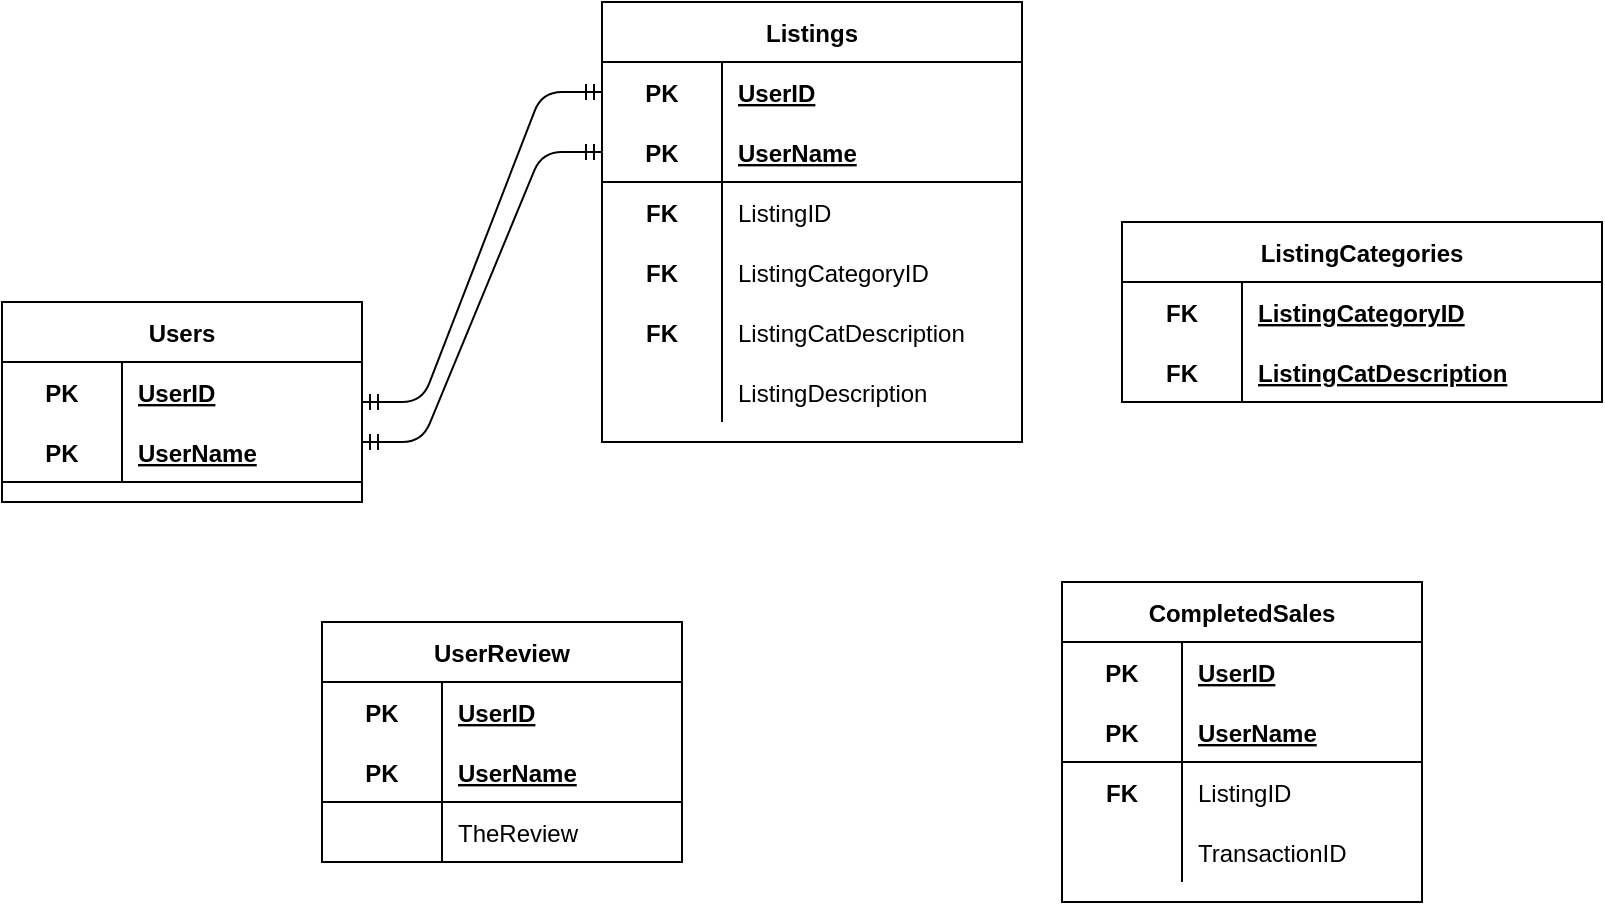 <mxfile version="14.3.1" type="github">
  <diagram id="fB64tMOYFkFWQUvkLbui" name="Page-1">
    <mxGraphModel dx="1038" dy="587" grid="1" gridSize="10" guides="1" tooltips="1" connect="1" arrows="1" fold="1" page="1" pageScale="1" pageWidth="850" pageHeight="1100" math="0" shadow="0">
      <root>
        <mxCell id="0" />
        <mxCell id="1" parent="0" />
        <mxCell id="xFfkrpB8t_EoLugRh91A-27" value="UserReview" style="shape=table;startSize=30;container=1;collapsible=1;childLayout=tableLayout;fixedRows=1;rowLines=0;fontStyle=1;align=center;resizeLast=1;" parent="1" vertex="1">
          <mxGeometry x="180" y="340" width="180" height="120" as="geometry" />
        </mxCell>
        <mxCell id="xFfkrpB8t_EoLugRh91A-28" value="" style="shape=partialRectangle;collapsible=0;dropTarget=0;pointerEvents=0;fillColor=none;top=0;left=0;bottom=0;right=0;points=[[0,0.5],[1,0.5]];portConstraint=eastwest;" parent="xFfkrpB8t_EoLugRh91A-27" vertex="1">
          <mxGeometry y="30" width="180" height="30" as="geometry" />
        </mxCell>
        <mxCell id="xFfkrpB8t_EoLugRh91A-29" value="PK" style="shape=partialRectangle;connectable=0;fillColor=none;top=0;left=0;bottom=0;right=0;fontStyle=1;overflow=hidden;" parent="xFfkrpB8t_EoLugRh91A-28" vertex="1">
          <mxGeometry width="60" height="30" as="geometry" />
        </mxCell>
        <mxCell id="xFfkrpB8t_EoLugRh91A-30" value="UserID" style="shape=partialRectangle;connectable=0;fillColor=none;top=0;left=0;bottom=0;right=0;align=left;spacingLeft=6;fontStyle=5;overflow=hidden;" parent="xFfkrpB8t_EoLugRh91A-28" vertex="1">
          <mxGeometry x="60" width="120" height="30" as="geometry" />
        </mxCell>
        <mxCell id="xFfkrpB8t_EoLugRh91A-31" value="" style="shape=partialRectangle;collapsible=0;dropTarget=0;pointerEvents=0;fillColor=none;top=0;left=0;bottom=1;right=0;points=[[0,0.5],[1,0.5]];portConstraint=eastwest;" parent="xFfkrpB8t_EoLugRh91A-27" vertex="1">
          <mxGeometry y="60" width="180" height="30" as="geometry" />
        </mxCell>
        <mxCell id="xFfkrpB8t_EoLugRh91A-32" value="PK" style="shape=partialRectangle;connectable=0;fillColor=none;top=0;left=0;bottom=0;right=0;fontStyle=1;overflow=hidden;" parent="xFfkrpB8t_EoLugRh91A-31" vertex="1">
          <mxGeometry width="60" height="30" as="geometry" />
        </mxCell>
        <mxCell id="xFfkrpB8t_EoLugRh91A-33" value="UserName" style="shape=partialRectangle;connectable=0;fillColor=none;top=0;left=0;bottom=0;right=0;align=left;spacingLeft=6;fontStyle=5;overflow=hidden;" parent="xFfkrpB8t_EoLugRh91A-31" vertex="1">
          <mxGeometry x="60" width="120" height="30" as="geometry" />
        </mxCell>
        <mxCell id="xFfkrpB8t_EoLugRh91A-34" value="" style="shape=partialRectangle;collapsible=0;dropTarget=0;pointerEvents=0;fillColor=none;top=0;left=0;bottom=0;right=0;points=[[0,0.5],[1,0.5]];portConstraint=eastwest;" parent="xFfkrpB8t_EoLugRh91A-27" vertex="1">
          <mxGeometry y="90" width="180" height="30" as="geometry" />
        </mxCell>
        <mxCell id="xFfkrpB8t_EoLugRh91A-35" value="" style="shape=partialRectangle;connectable=0;fillColor=none;top=0;left=0;bottom=0;right=0;editable=1;overflow=hidden;" parent="xFfkrpB8t_EoLugRh91A-34" vertex="1">
          <mxGeometry width="60" height="30" as="geometry" />
        </mxCell>
        <mxCell id="xFfkrpB8t_EoLugRh91A-36" value="TheReview" style="shape=partialRectangle;connectable=0;fillColor=none;top=0;left=0;bottom=0;right=0;align=left;spacingLeft=6;overflow=hidden;" parent="xFfkrpB8t_EoLugRh91A-34" vertex="1">
          <mxGeometry x="60" width="120" height="30" as="geometry" />
        </mxCell>
        <mxCell id="xFfkrpB8t_EoLugRh91A-53" value="Users" style="shape=table;startSize=30;container=1;collapsible=1;childLayout=tableLayout;fixedRows=1;rowLines=0;fontStyle=1;align=center;resizeLast=1;" parent="1" vertex="1">
          <mxGeometry x="20" y="180" width="180" height="100" as="geometry" />
        </mxCell>
        <mxCell id="xFfkrpB8t_EoLugRh91A-54" value="" style="shape=partialRectangle;collapsible=0;dropTarget=0;pointerEvents=0;fillColor=none;top=0;left=0;bottom=0;right=0;points=[[0,0.5],[1,0.5]];portConstraint=eastwest;" parent="xFfkrpB8t_EoLugRh91A-53" vertex="1">
          <mxGeometry y="30" width="180" height="30" as="geometry" />
        </mxCell>
        <mxCell id="xFfkrpB8t_EoLugRh91A-55" value="PK" style="shape=partialRectangle;connectable=0;fillColor=none;top=0;left=0;bottom=0;right=0;fontStyle=1;overflow=hidden;" parent="xFfkrpB8t_EoLugRh91A-54" vertex="1">
          <mxGeometry width="60" height="30" as="geometry" />
        </mxCell>
        <mxCell id="xFfkrpB8t_EoLugRh91A-56" value="UserID" style="shape=partialRectangle;connectable=0;fillColor=none;top=0;left=0;bottom=0;right=0;align=left;spacingLeft=6;fontStyle=5;overflow=hidden;" parent="xFfkrpB8t_EoLugRh91A-54" vertex="1">
          <mxGeometry x="60" width="120" height="30" as="geometry" />
        </mxCell>
        <mxCell id="xFfkrpB8t_EoLugRh91A-57" value="" style="shape=partialRectangle;collapsible=0;dropTarget=0;pointerEvents=0;fillColor=none;top=0;left=0;bottom=1;right=0;points=[[0,0.5],[1,0.5]];portConstraint=eastwest;" parent="xFfkrpB8t_EoLugRh91A-53" vertex="1">
          <mxGeometry y="60" width="180" height="30" as="geometry" />
        </mxCell>
        <mxCell id="xFfkrpB8t_EoLugRh91A-58" value="PK" style="shape=partialRectangle;connectable=0;fillColor=none;top=0;left=0;bottom=0;right=0;fontStyle=1;overflow=hidden;" parent="xFfkrpB8t_EoLugRh91A-57" vertex="1">
          <mxGeometry width="60" height="30" as="geometry" />
        </mxCell>
        <mxCell id="xFfkrpB8t_EoLugRh91A-59" value="UserName" style="shape=partialRectangle;connectable=0;fillColor=none;top=0;left=0;bottom=0;right=0;align=left;spacingLeft=6;fontStyle=5;overflow=hidden;" parent="xFfkrpB8t_EoLugRh91A-57" vertex="1">
          <mxGeometry x="60" width="120" height="30" as="geometry" />
        </mxCell>
        <mxCell id="xFfkrpB8t_EoLugRh91A-66" value="ListingCategories" style="shape=table;startSize=30;container=1;collapsible=1;childLayout=tableLayout;fixedRows=1;rowLines=0;fontStyle=1;align=center;resizeLast=1;" parent="1" vertex="1">
          <mxGeometry x="580" y="140" width="240" height="90" as="geometry" />
        </mxCell>
        <mxCell id="xFfkrpB8t_EoLugRh91A-67" value="" style="shape=partialRectangle;collapsible=0;dropTarget=0;pointerEvents=0;fillColor=none;top=0;left=0;bottom=0;right=0;points=[[0,0.5],[1,0.5]];portConstraint=eastwest;" parent="xFfkrpB8t_EoLugRh91A-66" vertex="1">
          <mxGeometry y="30" width="240" height="30" as="geometry" />
        </mxCell>
        <mxCell id="xFfkrpB8t_EoLugRh91A-68" value="FK" style="shape=partialRectangle;connectable=0;fillColor=none;top=0;left=0;bottom=0;right=0;fontStyle=1;overflow=hidden;" parent="xFfkrpB8t_EoLugRh91A-67" vertex="1">
          <mxGeometry width="60" height="30" as="geometry" />
        </mxCell>
        <mxCell id="xFfkrpB8t_EoLugRh91A-69" value="ListingCategoryID" style="shape=partialRectangle;connectable=0;fillColor=none;top=0;left=0;bottom=0;right=0;align=left;spacingLeft=6;fontStyle=5;overflow=hidden;" parent="xFfkrpB8t_EoLugRh91A-67" vertex="1">
          <mxGeometry x="60" width="180" height="30" as="geometry" />
        </mxCell>
        <mxCell id="xFfkrpB8t_EoLugRh91A-70" value="" style="shape=partialRectangle;collapsible=0;dropTarget=0;pointerEvents=0;fillColor=none;top=0;left=0;bottom=1;right=0;points=[[0,0.5],[1,0.5]];portConstraint=eastwest;" parent="xFfkrpB8t_EoLugRh91A-66" vertex="1">
          <mxGeometry y="60" width="240" height="30" as="geometry" />
        </mxCell>
        <mxCell id="xFfkrpB8t_EoLugRh91A-71" value="FK" style="shape=partialRectangle;connectable=0;fillColor=none;top=0;left=0;bottom=0;right=0;fontStyle=1;overflow=hidden;" parent="xFfkrpB8t_EoLugRh91A-70" vertex="1">
          <mxGeometry width="60" height="30" as="geometry" />
        </mxCell>
        <mxCell id="xFfkrpB8t_EoLugRh91A-72" value="ListingCatDescription" style="shape=partialRectangle;connectable=0;fillColor=none;top=0;left=0;bottom=0;right=0;align=left;spacingLeft=6;fontStyle=5;overflow=hidden;" parent="xFfkrpB8t_EoLugRh91A-70" vertex="1">
          <mxGeometry x="60" width="180" height="30" as="geometry" />
        </mxCell>
        <mxCell id="2J5BGBihmixoxJaA6tt8-1" value="Listings" style="shape=table;startSize=30;container=1;collapsible=1;childLayout=tableLayout;fixedRows=1;rowLines=0;fontStyle=1;align=center;resizeLast=1;" parent="1" vertex="1">
          <mxGeometry x="320" y="30" width="210" height="220" as="geometry" />
        </mxCell>
        <mxCell id="2J5BGBihmixoxJaA6tt8-2" value="" style="shape=partialRectangle;collapsible=0;dropTarget=0;pointerEvents=0;fillColor=none;top=0;left=0;bottom=0;right=0;points=[[0,0.5],[1,0.5]];portConstraint=eastwest;" parent="2J5BGBihmixoxJaA6tt8-1" vertex="1">
          <mxGeometry y="30" width="210" height="30" as="geometry" />
        </mxCell>
        <mxCell id="2J5BGBihmixoxJaA6tt8-3" value="PK" style="shape=partialRectangle;connectable=0;fillColor=none;top=0;left=0;bottom=0;right=0;fontStyle=1;overflow=hidden;" parent="2J5BGBihmixoxJaA6tt8-2" vertex="1">
          <mxGeometry width="60" height="30" as="geometry" />
        </mxCell>
        <mxCell id="2J5BGBihmixoxJaA6tt8-4" value="UserID" style="shape=partialRectangle;connectable=0;fillColor=none;top=0;left=0;bottom=0;right=0;align=left;spacingLeft=6;fontStyle=5;overflow=hidden;" parent="2J5BGBihmixoxJaA6tt8-2" vertex="1">
          <mxGeometry x="60" width="150" height="30" as="geometry" />
        </mxCell>
        <mxCell id="2J5BGBihmixoxJaA6tt8-5" value="" style="shape=partialRectangle;collapsible=0;dropTarget=0;pointerEvents=0;fillColor=none;top=0;left=0;bottom=1;right=0;points=[[0,0.5],[1,0.5]];portConstraint=eastwest;" parent="2J5BGBihmixoxJaA6tt8-1" vertex="1">
          <mxGeometry y="60" width="210" height="30" as="geometry" />
        </mxCell>
        <mxCell id="2J5BGBihmixoxJaA6tt8-6" value="PK" style="shape=partialRectangle;connectable=0;fillColor=none;top=0;left=0;bottom=0;right=0;fontStyle=1;overflow=hidden;" parent="2J5BGBihmixoxJaA6tt8-5" vertex="1">
          <mxGeometry width="60" height="30" as="geometry" />
        </mxCell>
        <mxCell id="2J5BGBihmixoxJaA6tt8-7" value="UserName" style="shape=partialRectangle;connectable=0;fillColor=none;top=0;left=0;bottom=0;right=0;align=left;spacingLeft=6;fontStyle=5;overflow=hidden;" parent="2J5BGBihmixoxJaA6tt8-5" vertex="1">
          <mxGeometry x="60" width="150" height="30" as="geometry" />
        </mxCell>
        <mxCell id="2J5BGBihmixoxJaA6tt8-14" value="" style="shape=partialRectangle;collapsible=0;dropTarget=0;pointerEvents=0;fillColor=none;top=0;left=0;bottom=0;right=0;points=[[0,0.5],[1,0.5]];portConstraint=eastwest;" parent="2J5BGBihmixoxJaA6tt8-1" vertex="1">
          <mxGeometry y="90" width="210" height="30" as="geometry" />
        </mxCell>
        <mxCell id="2J5BGBihmixoxJaA6tt8-15" value="FK" style="shape=partialRectangle;connectable=0;fillColor=none;top=0;left=0;bottom=0;right=0;fontStyle=1;overflow=hidden;" parent="2J5BGBihmixoxJaA6tt8-14" vertex="1">
          <mxGeometry width="60" height="30" as="geometry" />
        </mxCell>
        <mxCell id="2J5BGBihmixoxJaA6tt8-16" value="ListingID" style="shape=partialRectangle;connectable=0;fillColor=none;top=0;left=0;bottom=0;right=0;align=left;spacingLeft=6;fontStyle=0;overflow=hidden;" parent="2J5BGBihmixoxJaA6tt8-14" vertex="1">
          <mxGeometry x="60" width="150" height="30" as="geometry" />
        </mxCell>
        <mxCell id="2J5BGBihmixoxJaA6tt8-17" value="" style="shape=partialRectangle;collapsible=0;dropTarget=0;pointerEvents=0;fillColor=none;top=0;left=0;bottom=0;right=0;points=[[0,0.5],[1,0.5]];portConstraint=eastwest;" parent="2J5BGBihmixoxJaA6tt8-1" vertex="1">
          <mxGeometry y="120" width="210" height="30" as="geometry" />
        </mxCell>
        <mxCell id="2J5BGBihmixoxJaA6tt8-18" value="FK" style="shape=partialRectangle;connectable=0;fillColor=none;top=0;left=0;bottom=0;right=0;fontStyle=1;overflow=hidden;" parent="2J5BGBihmixoxJaA6tt8-17" vertex="1">
          <mxGeometry width="60" height="30" as="geometry" />
        </mxCell>
        <mxCell id="2J5BGBihmixoxJaA6tt8-19" value="ListingCategoryID" style="shape=partialRectangle;connectable=0;fillColor=none;top=0;left=0;bottom=0;right=0;align=left;spacingLeft=6;fontStyle=0;overflow=hidden;" parent="2J5BGBihmixoxJaA6tt8-17" vertex="1">
          <mxGeometry x="60" width="150" height="30" as="geometry" />
        </mxCell>
        <mxCell id="cMP1e0_fmIWZxjMMPKLq-1" value="" style="shape=partialRectangle;collapsible=0;dropTarget=0;pointerEvents=0;fillColor=none;top=0;left=0;bottom=0;right=0;points=[[0,0.5],[1,0.5]];portConstraint=eastwest;" vertex="1" parent="2J5BGBihmixoxJaA6tt8-1">
          <mxGeometry y="150" width="210" height="30" as="geometry" />
        </mxCell>
        <mxCell id="cMP1e0_fmIWZxjMMPKLq-2" value="FK" style="shape=partialRectangle;connectable=0;fillColor=none;top=0;left=0;bottom=0;right=0;fontStyle=1;overflow=hidden;" vertex="1" parent="cMP1e0_fmIWZxjMMPKLq-1">
          <mxGeometry width="60" height="30" as="geometry" />
        </mxCell>
        <mxCell id="cMP1e0_fmIWZxjMMPKLq-3" value="ListingCatDescription" style="shape=partialRectangle;connectable=0;fillColor=none;top=0;left=0;bottom=0;right=0;align=left;spacingLeft=6;fontStyle=0;overflow=hidden;" vertex="1" parent="cMP1e0_fmIWZxjMMPKLq-1">
          <mxGeometry x="60" width="150" height="30" as="geometry" />
        </mxCell>
        <mxCell id="2J5BGBihmixoxJaA6tt8-11" value="" style="shape=partialRectangle;collapsible=0;dropTarget=0;pointerEvents=0;fillColor=none;top=0;left=0;bottom=0;right=0;points=[[0,0.5],[1,0.5]];portConstraint=eastwest;" parent="2J5BGBihmixoxJaA6tt8-1" vertex="1">
          <mxGeometry y="180" width="210" height="30" as="geometry" />
        </mxCell>
        <mxCell id="2J5BGBihmixoxJaA6tt8-12" value="" style="shape=partialRectangle;connectable=0;fillColor=none;top=0;left=0;bottom=0;right=0;editable=1;overflow=hidden;" parent="2J5BGBihmixoxJaA6tt8-11" vertex="1">
          <mxGeometry width="60" height="30" as="geometry" />
        </mxCell>
        <mxCell id="2J5BGBihmixoxJaA6tt8-13" value="ListingDescription" style="shape=partialRectangle;connectable=0;fillColor=none;top=0;left=0;bottom=0;right=0;align=left;spacingLeft=6;overflow=hidden;" parent="2J5BGBihmixoxJaA6tt8-11" vertex="1">
          <mxGeometry x="60" width="150" height="30" as="geometry" />
        </mxCell>
        <mxCell id="cMP1e0_fmIWZxjMMPKLq-4" value="CompletedSales" style="shape=table;startSize=30;container=1;collapsible=1;childLayout=tableLayout;fixedRows=1;rowLines=0;fontStyle=1;align=center;resizeLast=1;" vertex="1" parent="1">
          <mxGeometry x="550" y="320" width="180" height="160" as="geometry" />
        </mxCell>
        <mxCell id="cMP1e0_fmIWZxjMMPKLq-5" value="" style="shape=partialRectangle;collapsible=0;dropTarget=0;pointerEvents=0;fillColor=none;top=0;left=0;bottom=0;right=0;points=[[0,0.5],[1,0.5]];portConstraint=eastwest;" vertex="1" parent="cMP1e0_fmIWZxjMMPKLq-4">
          <mxGeometry y="30" width="180" height="30" as="geometry" />
        </mxCell>
        <mxCell id="cMP1e0_fmIWZxjMMPKLq-6" value="PK" style="shape=partialRectangle;connectable=0;fillColor=none;top=0;left=0;bottom=0;right=0;fontStyle=1;overflow=hidden;" vertex="1" parent="cMP1e0_fmIWZxjMMPKLq-5">
          <mxGeometry width="60" height="30" as="geometry" />
        </mxCell>
        <mxCell id="cMP1e0_fmIWZxjMMPKLq-7" value="UserID" style="shape=partialRectangle;connectable=0;fillColor=none;top=0;left=0;bottom=0;right=0;align=left;spacingLeft=6;fontStyle=5;overflow=hidden;" vertex="1" parent="cMP1e0_fmIWZxjMMPKLq-5">
          <mxGeometry x="60" width="120" height="30" as="geometry" />
        </mxCell>
        <mxCell id="cMP1e0_fmIWZxjMMPKLq-8" value="" style="shape=partialRectangle;collapsible=0;dropTarget=0;pointerEvents=0;fillColor=none;top=0;left=0;bottom=1;right=0;points=[[0,0.5],[1,0.5]];portConstraint=eastwest;" vertex="1" parent="cMP1e0_fmIWZxjMMPKLq-4">
          <mxGeometry y="60" width="180" height="30" as="geometry" />
        </mxCell>
        <mxCell id="cMP1e0_fmIWZxjMMPKLq-9" value="PK" style="shape=partialRectangle;connectable=0;fillColor=none;top=0;left=0;bottom=0;right=0;fontStyle=1;overflow=hidden;" vertex="1" parent="cMP1e0_fmIWZxjMMPKLq-8">
          <mxGeometry width="60" height="30" as="geometry" />
        </mxCell>
        <mxCell id="cMP1e0_fmIWZxjMMPKLq-10" value="UserName" style="shape=partialRectangle;connectable=0;fillColor=none;top=0;left=0;bottom=0;right=0;align=left;spacingLeft=6;fontStyle=5;overflow=hidden;" vertex="1" parent="cMP1e0_fmIWZxjMMPKLq-8">
          <mxGeometry x="60" width="120" height="30" as="geometry" />
        </mxCell>
        <mxCell id="cMP1e0_fmIWZxjMMPKLq-17" value="" style="shape=partialRectangle;collapsible=0;dropTarget=0;pointerEvents=0;fillColor=none;top=0;left=0;bottom=0;right=0;points=[[0,0.5],[1,0.5]];portConstraint=eastwest;" vertex="1" parent="cMP1e0_fmIWZxjMMPKLq-4">
          <mxGeometry y="90" width="180" height="30" as="geometry" />
        </mxCell>
        <mxCell id="cMP1e0_fmIWZxjMMPKLq-18" value="FK" style="shape=partialRectangle;connectable=0;fillColor=none;top=0;left=0;bottom=0;right=0;fontStyle=1;overflow=hidden;" vertex="1" parent="cMP1e0_fmIWZxjMMPKLq-17">
          <mxGeometry width="60" height="30" as="geometry" />
        </mxCell>
        <mxCell id="cMP1e0_fmIWZxjMMPKLq-19" value="ListingID" style="shape=partialRectangle;connectable=0;fillColor=none;top=0;left=0;bottom=0;right=0;align=left;spacingLeft=6;fontStyle=0;overflow=hidden;" vertex="1" parent="cMP1e0_fmIWZxjMMPKLq-17">
          <mxGeometry x="60" width="120" height="30" as="geometry" />
        </mxCell>
        <mxCell id="cMP1e0_fmIWZxjMMPKLq-11" value="" style="shape=partialRectangle;collapsible=0;dropTarget=0;pointerEvents=0;fillColor=none;top=0;left=0;bottom=0;right=0;points=[[0,0.5],[1,0.5]];portConstraint=eastwest;" vertex="1" parent="cMP1e0_fmIWZxjMMPKLq-4">
          <mxGeometry y="120" width="180" height="30" as="geometry" />
        </mxCell>
        <mxCell id="cMP1e0_fmIWZxjMMPKLq-12" value="" style="shape=partialRectangle;connectable=0;fillColor=none;top=0;left=0;bottom=0;right=0;editable=1;overflow=hidden;" vertex="1" parent="cMP1e0_fmIWZxjMMPKLq-11">
          <mxGeometry width="60" height="30" as="geometry" />
        </mxCell>
        <mxCell id="cMP1e0_fmIWZxjMMPKLq-13" value="TransactionID" style="shape=partialRectangle;connectable=0;fillColor=none;top=0;left=0;bottom=0;right=0;align=left;spacingLeft=6;overflow=hidden;" vertex="1" parent="cMP1e0_fmIWZxjMMPKLq-11">
          <mxGeometry x="60" width="120" height="30" as="geometry" />
        </mxCell>
        <mxCell id="cMP1e0_fmIWZxjMMPKLq-21" value="" style="edgeStyle=entityRelationEdgeStyle;fontSize=12;html=1;endArrow=ERmandOne;startArrow=ERmandOne;entryX=0;entryY=0.5;entryDx=0;entryDy=0;" edge="1" parent="1" target="2J5BGBihmixoxJaA6tt8-2">
          <mxGeometry width="100" height="100" relative="1" as="geometry">
            <mxPoint x="200" y="230" as="sourcePoint" />
            <mxPoint x="300" y="130" as="targetPoint" />
          </mxGeometry>
        </mxCell>
        <mxCell id="cMP1e0_fmIWZxjMMPKLq-22" value="" style="edgeStyle=entityRelationEdgeStyle;fontSize=12;html=1;endArrow=ERmandOne;startArrow=ERmandOne;entryX=0;entryY=0.5;entryDx=0;entryDy=0;" edge="1" parent="1" target="2J5BGBihmixoxJaA6tt8-5">
          <mxGeometry width="100" height="100" relative="1" as="geometry">
            <mxPoint x="200" y="250" as="sourcePoint" />
            <mxPoint x="300" y="150" as="targetPoint" />
          </mxGeometry>
        </mxCell>
      </root>
    </mxGraphModel>
  </diagram>
</mxfile>
